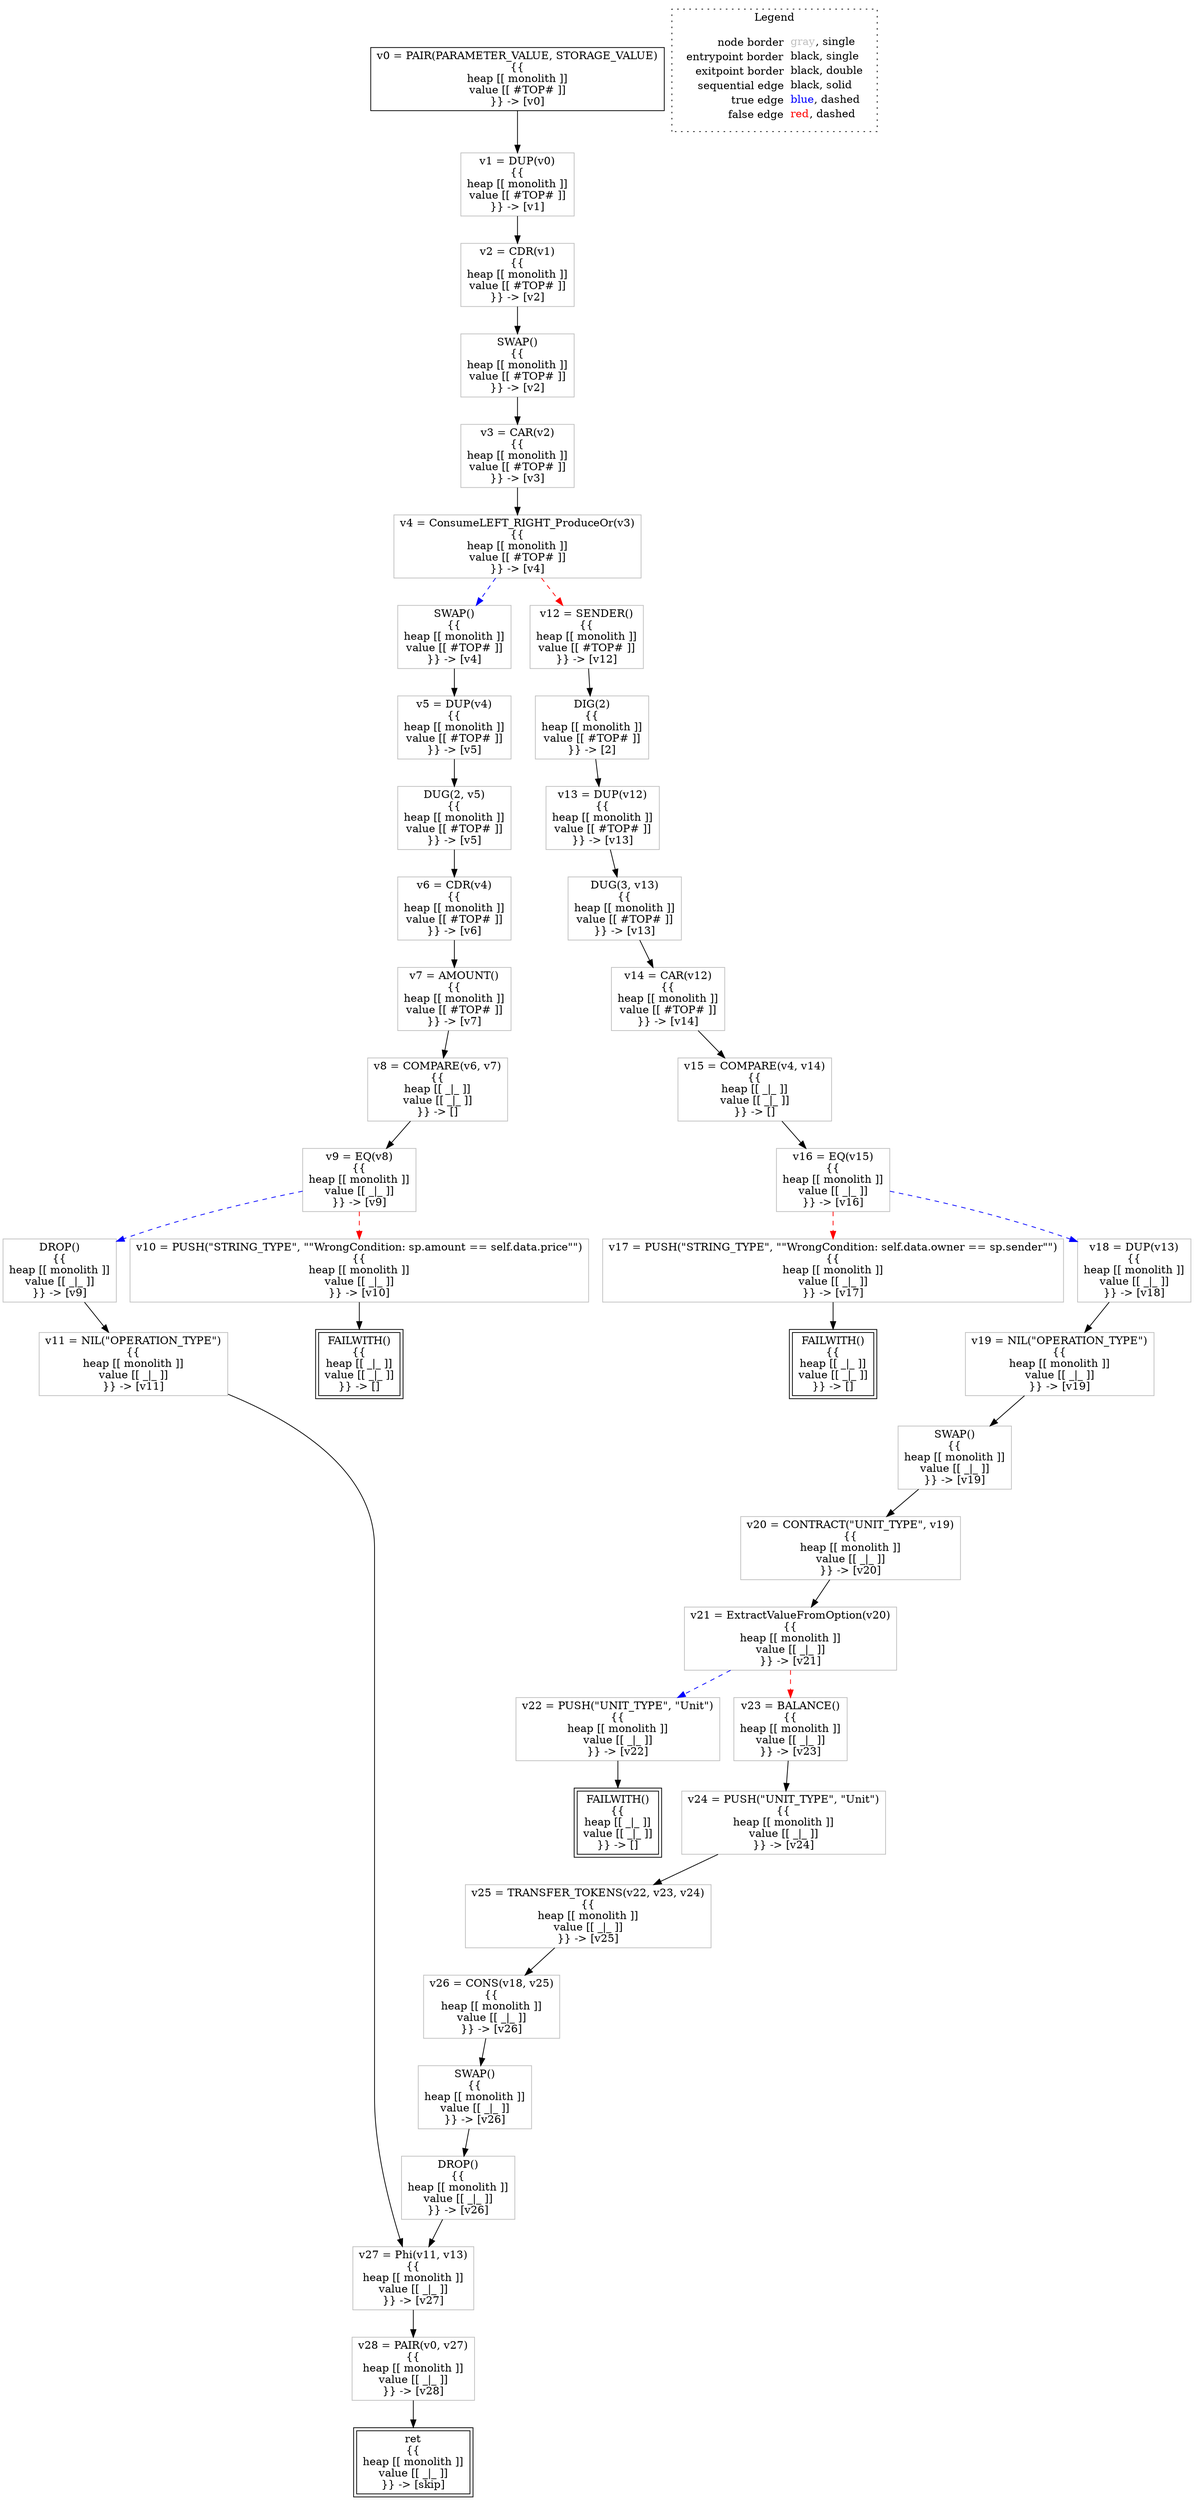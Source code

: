 digraph {
	"node0" [shape="rect",color="black",label=<v0 = PAIR(PARAMETER_VALUE, STORAGE_VALUE)<BR/>{{<BR/>heap [[ monolith ]]<BR/>value [[ #TOP# ]]<BR/>}} -&gt; [v0]>];
	"node1" [shape="rect",color="gray",label=<SWAP()<BR/>{{<BR/>heap [[ monolith ]]<BR/>value [[ #TOP# ]]<BR/>}} -&gt; [v4]>];
	"node2" [shape="rect",color="gray",label=<v8 = COMPARE(v6, v7)<BR/>{{<BR/>heap [[ _|_ ]]<BR/>value [[ _|_ ]]<BR/>}} -&gt; []>];
	"node3" [shape="rect",color="gray",label=<v25 = TRANSFER_TOKENS(v22, v23, v24)<BR/>{{<BR/>heap [[ monolith ]]<BR/>value [[ _|_ ]]<BR/>}} -&gt; [v25]>];
	"node4" [shape="rect",color="gray",label=<v14 = CAR(v12)<BR/>{{<BR/>heap [[ monolith ]]<BR/>value [[ #TOP# ]]<BR/>}} -&gt; [v14]>];
	"node5" [shape="rect",color="gray",label=<DROP()<BR/>{{<BR/>heap [[ monolith ]]<BR/>value [[ _|_ ]]<BR/>}} -&gt; [v9]>];
	"node6" [shape="rect",color="gray",label=<v11 = NIL(&quot;OPERATION_TYPE&quot;)<BR/>{{<BR/>heap [[ monolith ]]<BR/>value [[ _|_ ]]<BR/>}} -&gt; [v11]>];
	"node7" [shape="rect",color="gray",label=<v15 = COMPARE(v4, v14)<BR/>{{<BR/>heap [[ _|_ ]]<BR/>value [[ _|_ ]]<BR/>}} -&gt; []>];
	"node8" [shape="rect",color="gray",label=<SWAP()<BR/>{{<BR/>heap [[ monolith ]]<BR/>value [[ _|_ ]]<BR/>}} -&gt; [v26]>];
	"node9" [shape="rect",color="gray",label=<v16 = EQ(v15)<BR/>{{<BR/>heap [[ monolith ]]<BR/>value [[ _|_ ]]<BR/>}} -&gt; [v16]>];
	"node10" [shape="rect",color="gray",label=<v20 = CONTRACT(&quot;UNIT_TYPE&quot;, v19)<BR/>{{<BR/>heap [[ monolith ]]<BR/>value [[ _|_ ]]<BR/>}} -&gt; [v20]>];
	"node11" [shape="rect",color="gray",label=<v21 = ExtractValueFromOption(v20)<BR/>{{<BR/>heap [[ monolith ]]<BR/>value [[ _|_ ]]<BR/>}} -&gt; [v21]>];
	"node12" [shape="rect",color="gray",label=<v17 = PUSH(&quot;STRING_TYPE&quot;, &quot;&quot;WrongCondition: self.data.owner == sp.sender&quot;&quot;)<BR/>{{<BR/>heap [[ monolith ]]<BR/>value [[ _|_ ]]<BR/>}} -&gt; [v17]>];
	"node13" [shape="rect",color="gray",label=<v1 = DUP(v0)<BR/>{{<BR/>heap [[ monolith ]]<BR/>value [[ #TOP# ]]<BR/>}} -&gt; [v1]>];
	"node14" [shape="rect",color="gray",label=<v18 = DUP(v13)<BR/>{{<BR/>heap [[ monolith ]]<BR/>value [[ _|_ ]]<BR/>}} -&gt; [v18]>];
	"node15" [shape="rect",color="gray",label=<DUG(2, v5)<BR/>{{<BR/>heap [[ monolith ]]<BR/>value [[ #TOP# ]]<BR/>}} -&gt; [v5]>];
	"node16" [shape="rect",color="gray",label=<v26 = CONS(v18, v25)<BR/>{{<BR/>heap [[ monolith ]]<BR/>value [[ _|_ ]]<BR/>}} -&gt; [v26]>];
	"node17" [shape="rect",color="gray",label=<v9 = EQ(v8)<BR/>{{<BR/>heap [[ monolith ]]<BR/>value [[ _|_ ]]<BR/>}} -&gt; [v9]>];
	"node18" [shape="rect",color="gray",label=<DROP()<BR/>{{<BR/>heap [[ monolith ]]<BR/>value [[ _|_ ]]<BR/>}} -&gt; [v26]>];
	"node19" [shape="rect",color="gray",label=<v2 = CDR(v1)<BR/>{{<BR/>heap [[ monolith ]]<BR/>value [[ #TOP# ]]<BR/>}} -&gt; [v2]>];
	"node20" [shape="rect",color="gray",label=<v19 = NIL(&quot;OPERATION_TYPE&quot;)<BR/>{{<BR/>heap [[ monolith ]]<BR/>value [[ _|_ ]]<BR/>}} -&gt; [v19]>];
	"node21" [shape="rect",color="gray",label=<v7 = AMOUNT()<BR/>{{<BR/>heap [[ monolith ]]<BR/>value [[ #TOP# ]]<BR/>}} -&gt; [v7]>];
	"node22" [shape="rect",color="gray",label=<v4 = ConsumeLEFT_RIGHT_ProduceOr(v3)<BR/>{{<BR/>heap [[ monolith ]]<BR/>value [[ #TOP# ]]<BR/>}} -&gt; [v4]>];
	"node23" [shape="rect",color="gray",label=<SWAP()<BR/>{{<BR/>heap [[ monolith ]]<BR/>value [[ _|_ ]]<BR/>}} -&gt; [v19]>];
	"node24" [shape="rect",color="gray",label=<v28 = PAIR(v0, v27)<BR/>{{<BR/>heap [[ monolith ]]<BR/>value [[ _|_ ]]<BR/>}} -&gt; [v28]>];
	"node25" [shape="rect",color="black",peripheries="2",label=<ret<BR/>{{<BR/>heap [[ monolith ]]<BR/>value [[ _|_ ]]<BR/>}} -&gt; [skip]>];
	"node26" [shape="rect",color="black",peripheries="2",label=<FAILWITH()<BR/>{{<BR/>heap [[ _|_ ]]<BR/>value [[ _|_ ]]<BR/>}} -&gt; []>];
	"node27" [shape="rect",color="gray",label=<DIG(2)<BR/>{{<BR/>heap [[ monolith ]]<BR/>value [[ #TOP# ]]<BR/>}} -&gt; [2]>];
	"node28" [shape="rect",color="gray",label=<DUG(3, v13)<BR/>{{<BR/>heap [[ monolith ]]<BR/>value [[ #TOP# ]]<BR/>}} -&gt; [v13]>];
	"node29" [shape="rect",color="gray",label=<SWAP()<BR/>{{<BR/>heap [[ monolith ]]<BR/>value [[ #TOP# ]]<BR/>}} -&gt; [v2]>];
	"node30" [shape="rect",color="gray",label=<v12 = SENDER()<BR/>{{<BR/>heap [[ monolith ]]<BR/>value [[ #TOP# ]]<BR/>}} -&gt; [v12]>];
	"node31" [shape="rect",color="gray",label=<v27 = Phi(v11, v13)<BR/>{{<BR/>heap [[ monolith ]]<BR/>value [[ _|_ ]]<BR/>}} -&gt; [v27]>];
	"node32" [shape="rect",color="black",peripheries="2",label=<FAILWITH()<BR/>{{<BR/>heap [[ _|_ ]]<BR/>value [[ _|_ ]]<BR/>}} -&gt; []>];
	"node33" [shape="rect",color="gray",label=<v22 = PUSH(&quot;UNIT_TYPE&quot;, &quot;Unit&quot;)<BR/>{{<BR/>heap [[ monolith ]]<BR/>value [[ _|_ ]]<BR/>}} -&gt; [v22]>];
	"node34" [shape="rect",color="gray",label=<v10 = PUSH(&quot;STRING_TYPE&quot;, &quot;&quot;WrongCondition: sp.amount == self.data.price&quot;&quot;)<BR/>{{<BR/>heap [[ monolith ]]<BR/>value [[ _|_ ]]<BR/>}} -&gt; [v10]>];
	"node35" [shape="rect",color="gray",label=<v6 = CDR(v4)<BR/>{{<BR/>heap [[ monolith ]]<BR/>value [[ #TOP# ]]<BR/>}} -&gt; [v6]>];
	"node36" [shape="rect",color="black",peripheries="2",label=<FAILWITH()<BR/>{{<BR/>heap [[ _|_ ]]<BR/>value [[ _|_ ]]<BR/>}} -&gt; []>];
	"node37" [shape="rect",color="gray",label=<v13 = DUP(v12)<BR/>{{<BR/>heap [[ monolith ]]<BR/>value [[ #TOP# ]]<BR/>}} -&gt; [v13]>];
	"node38" [shape="rect",color="gray",label=<v3 = CAR(v2)<BR/>{{<BR/>heap [[ monolith ]]<BR/>value [[ #TOP# ]]<BR/>}} -&gt; [v3]>];
	"node39" [shape="rect",color="gray",label=<v24 = PUSH(&quot;UNIT_TYPE&quot;, &quot;Unit&quot;)<BR/>{{<BR/>heap [[ monolith ]]<BR/>value [[ _|_ ]]<BR/>}} -&gt; [v24]>];
	"node40" [shape="rect",color="gray",label=<v5 = DUP(v4)<BR/>{{<BR/>heap [[ monolith ]]<BR/>value [[ #TOP# ]]<BR/>}} -&gt; [v5]>];
	"node41" [shape="rect",color="gray",label=<v23 = BALANCE()<BR/>{{<BR/>heap [[ monolith ]]<BR/>value [[ _|_ ]]<BR/>}} -&gt; [v23]>];
	"node1" -> "node40" [color="black"];
	"node2" -> "node17" [color="black"];
	"node3" -> "node16" [color="black"];
	"node4" -> "node7" [color="black"];
	"node5" -> "node6" [color="black"];
	"node6" -> "node31" [color="black"];
	"node7" -> "node9" [color="black"];
	"node8" -> "node18" [color="black"];
	"node9" -> "node14" [color="blue",style="dashed"];
	"node9" -> "node12" [color="red",style="dashed"];
	"node10" -> "node11" [color="black"];
	"node11" -> "node33" [color="blue",style="dashed"];
	"node11" -> "node41" [color="red",style="dashed"];
	"node12" -> "node26" [color="black"];
	"node13" -> "node19" [color="black"];
	"node14" -> "node20" [color="black"];
	"node15" -> "node35" [color="black"];
	"node16" -> "node8" [color="black"];
	"node17" -> "node34" [color="red",style="dashed"];
	"node17" -> "node5" [color="blue",style="dashed"];
	"node18" -> "node31" [color="black"];
	"node19" -> "node29" [color="black"];
	"node20" -> "node23" [color="black"];
	"node21" -> "node2" [color="black"];
	"node22" -> "node1" [color="blue",style="dashed"];
	"node22" -> "node30" [color="red",style="dashed"];
	"node23" -> "node10" [color="black"];
	"node24" -> "node25" [color="black"];
	"node0" -> "node13" [color="black"];
	"node27" -> "node37" [color="black"];
	"node28" -> "node4" [color="black"];
	"node29" -> "node38" [color="black"];
	"node30" -> "node27" [color="black"];
	"node31" -> "node24" [color="black"];
	"node33" -> "node36" [color="black"];
	"node34" -> "node32" [color="black"];
	"node35" -> "node21" [color="black"];
	"node37" -> "node28" [color="black"];
	"node38" -> "node22" [color="black"];
	"node39" -> "node3" [color="black"];
	"node40" -> "node15" [color="black"];
	"node41" -> "node39" [color="black"];
subgraph cluster_legend {
	label="Legend";
	style=dotted;
	node [shape=plaintext];
	"legend" [label=<<table border="0" cellpadding="2" cellspacing="0" cellborder="0"><tr><td align="right">node border&nbsp;</td><td align="left"><font color="gray">gray</font>, single</td></tr><tr><td align="right">entrypoint border&nbsp;</td><td align="left"><font color="black">black</font>, single</td></tr><tr><td align="right">exitpoint border&nbsp;</td><td align="left"><font color="black">black</font>, double</td></tr><tr><td align="right">sequential edge&nbsp;</td><td align="left"><font color="black">black</font>, solid</td></tr><tr><td align="right">true edge&nbsp;</td><td align="left"><font color="blue">blue</font>, dashed</td></tr><tr><td align="right">false edge&nbsp;</td><td align="left"><font color="red">red</font>, dashed</td></tr></table>>];
}

}
